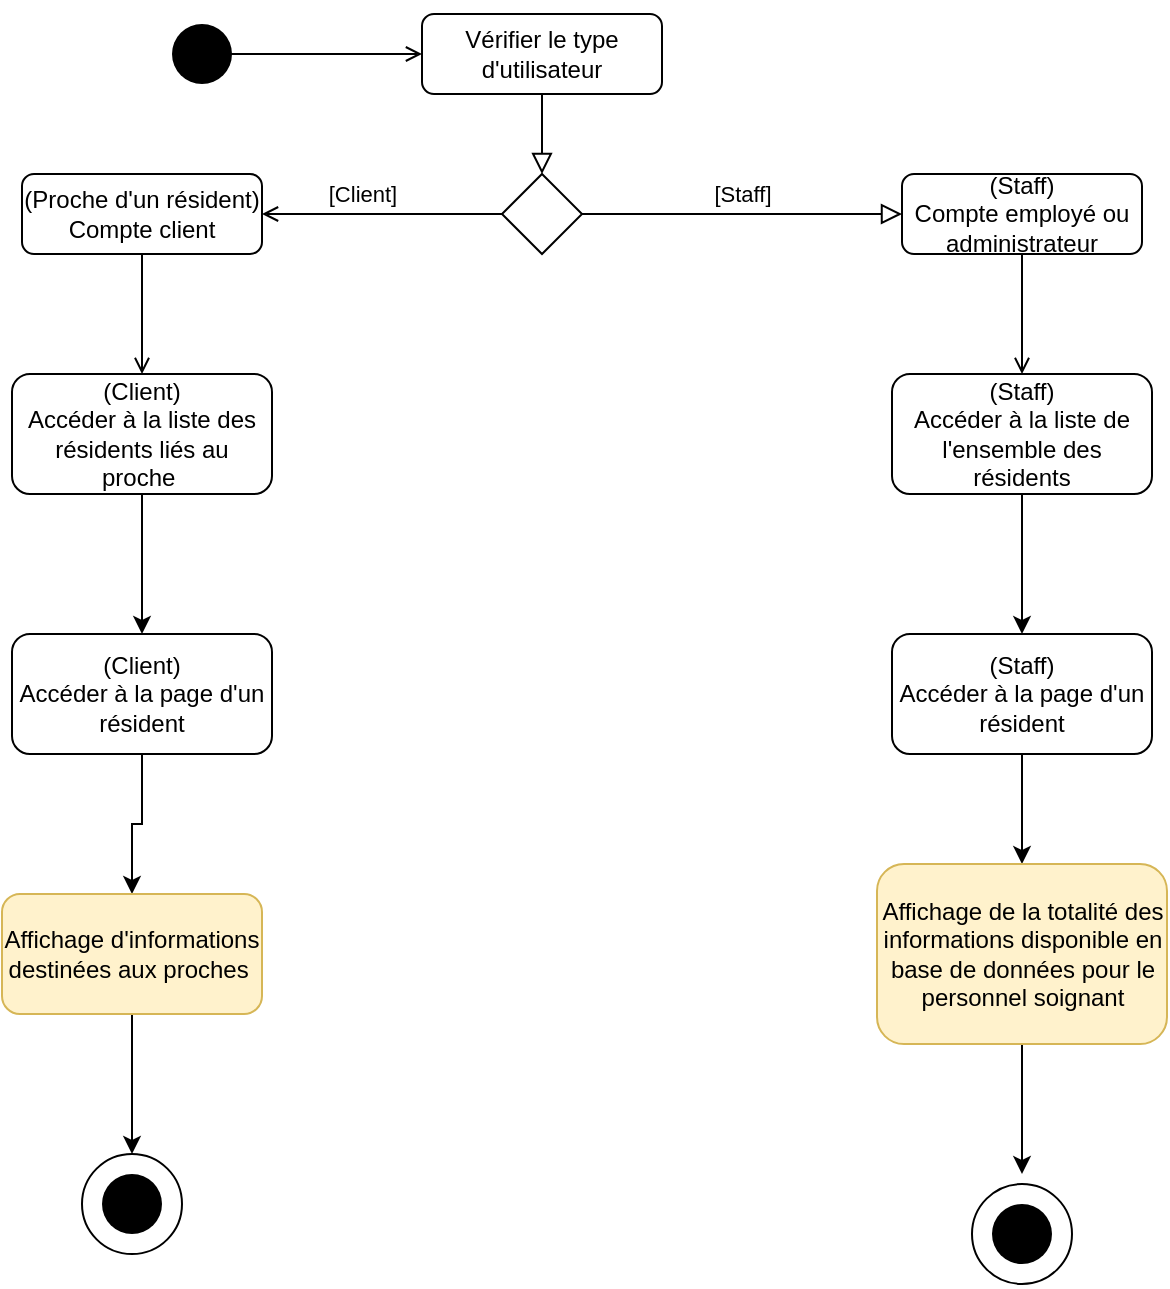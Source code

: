<mxfile version="16.5.1" type="device"><diagram id="C5RBs43oDa-KdzZeNtuy" name="Page-1"><mxGraphModel dx="892" dy="672" grid="1" gridSize="10" guides="1" tooltips="1" connect="1" arrows="1" fold="1" page="1" pageScale="1" pageWidth="827" pageHeight="1169" math="0" shadow="0"><root><mxCell id="WIyWlLk6GJQsqaUBKTNV-0"/><mxCell id="WIyWlLk6GJQsqaUBKTNV-1" parent="WIyWlLk6GJQsqaUBKTNV-0"/><mxCell id="WIyWlLk6GJQsqaUBKTNV-2" value="" style="rounded=0;html=1;jettySize=auto;orthogonalLoop=1;fontSize=11;endArrow=block;endFill=0;endSize=8;strokeWidth=1;shadow=0;labelBackgroundColor=none;edgeStyle=orthogonalEdgeStyle;" parent="WIyWlLk6GJQsqaUBKTNV-1" source="WIyWlLk6GJQsqaUBKTNV-3" target="WIyWlLk6GJQsqaUBKTNV-6" edge="1"><mxGeometry relative="1" as="geometry"/></mxCell><mxCell id="WIyWlLk6GJQsqaUBKTNV-3" value="Vérifier le type d'utilisateur" style="rounded=1;whiteSpace=wrap;html=1;fontSize=12;glass=0;strokeWidth=1;shadow=0;" parent="WIyWlLk6GJQsqaUBKTNV-1" vertex="1"><mxGeometry x="320" y="80" width="120" height="40" as="geometry"/></mxCell><mxCell id="WIyWlLk6GJQsqaUBKTNV-5" value="[Staff]" style="edgeStyle=orthogonalEdgeStyle;rounded=0;html=1;jettySize=auto;orthogonalLoop=1;fontSize=11;endArrow=block;endFill=0;endSize=8;strokeWidth=1;shadow=0;labelBackgroundColor=none;" parent="WIyWlLk6GJQsqaUBKTNV-1" source="WIyWlLk6GJQsqaUBKTNV-6" target="WIyWlLk6GJQsqaUBKTNV-7" edge="1"><mxGeometry y="10" relative="1" as="geometry"><mxPoint as="offset"/></mxGeometry></mxCell><mxCell id="oKEC-02UFUXDBK3K3sYA-4" style="edgeStyle=orthogonalEdgeStyle;rounded=0;orthogonalLoop=1;jettySize=auto;html=1;exitX=0;exitY=0.5;exitDx=0;exitDy=0;entryX=1;entryY=0.5;entryDx=0;entryDy=0;endArrow=open;endFill=0;" parent="WIyWlLk6GJQsqaUBKTNV-1" source="WIyWlLk6GJQsqaUBKTNV-6" target="oKEC-02UFUXDBK3K3sYA-3" edge="1"><mxGeometry relative="1" as="geometry"/></mxCell><mxCell id="oKEC-02UFUXDBK3K3sYA-8" value="[Client]" style="edgeLabel;html=1;align=center;verticalAlign=middle;resizable=0;points=[];" parent="oKEC-02UFUXDBK3K3sYA-4" vertex="1" connectable="0"><mxGeometry x="0.3" y="-3" relative="1" as="geometry"><mxPoint x="8" y="-7" as="offset"/></mxGeometry></mxCell><mxCell id="WIyWlLk6GJQsqaUBKTNV-6" value="" style="rhombus;whiteSpace=wrap;html=1;shadow=0;fontFamily=Helvetica;fontSize=12;align=center;strokeWidth=1;spacing=6;spacingTop=-4;" parent="WIyWlLk6GJQsqaUBKTNV-1" vertex="1"><mxGeometry x="360" y="160" width="40" height="40" as="geometry"/></mxCell><mxCell id="oKEC-02UFUXDBK3K3sYA-9" style="edgeStyle=orthogonalEdgeStyle;rounded=0;orthogonalLoop=1;jettySize=auto;html=1;exitX=0.5;exitY=1;exitDx=0;exitDy=0;endArrow=open;endFill=0;" parent="WIyWlLk6GJQsqaUBKTNV-1" source="WIyWlLk6GJQsqaUBKTNV-7" edge="1"><mxGeometry relative="1" as="geometry"><mxPoint x="620" y="260" as="targetPoint"/></mxGeometry></mxCell><mxCell id="WIyWlLk6GJQsqaUBKTNV-7" value="(Staff)&lt;br&gt;Compte employé ou administrateur" style="rounded=1;whiteSpace=wrap;html=1;fontSize=12;glass=0;strokeWidth=1;shadow=0;" parent="WIyWlLk6GJQsqaUBKTNV-1" vertex="1"><mxGeometry x="560" y="160" width="120" height="40" as="geometry"/></mxCell><mxCell id="oKEC-02UFUXDBK3K3sYA-1" value="" style="edgeStyle=orthogonalEdgeStyle;rounded=0;orthogonalLoop=1;jettySize=auto;html=1;endArrow=open;endFill=0;" parent="WIyWlLk6GJQsqaUBKTNV-1" source="oKEC-02UFUXDBK3K3sYA-0" target="WIyWlLk6GJQsqaUBKTNV-3" edge="1"><mxGeometry relative="1" as="geometry"/></mxCell><mxCell id="oKEC-02UFUXDBK3K3sYA-0" value="" style="shape=waypoint;sketch=0;fillStyle=solid;size=6;pointerEvents=1;points=[];fillColor=none;resizable=0;rotatable=0;perimeter=centerPerimeter;snapToPoint=1;strokeWidth=13;" parent="WIyWlLk6GJQsqaUBKTNV-1" vertex="1"><mxGeometry x="190" y="80" width="40" height="40" as="geometry"/></mxCell><mxCell id="oKEC-02UFUXDBK3K3sYA-10" style="edgeStyle=orthogonalEdgeStyle;rounded=0;orthogonalLoop=1;jettySize=auto;html=1;exitX=0.5;exitY=1;exitDx=0;exitDy=0;endArrow=open;endFill=0;" parent="WIyWlLk6GJQsqaUBKTNV-1" source="oKEC-02UFUXDBK3K3sYA-3" edge="1"><mxGeometry relative="1" as="geometry"><mxPoint x="180" y="260" as="targetPoint"/></mxGeometry></mxCell><mxCell id="oKEC-02UFUXDBK3K3sYA-3" value="(Proche d'un résident)&lt;br&gt;Compte client" style="rounded=1;whiteSpace=wrap;html=1;fontSize=12;glass=0;strokeWidth=1;shadow=0;" parent="WIyWlLk6GJQsqaUBKTNV-1" vertex="1"><mxGeometry x="120" y="160" width="120" height="40" as="geometry"/></mxCell><mxCell id="LkYRUCcy6OMdSGgl22gt-13" value="" style="edgeStyle=orthogonalEdgeStyle;rounded=0;orthogonalLoop=1;jettySize=auto;html=1;" edge="1" parent="WIyWlLk6GJQsqaUBKTNV-1" source="LkYRUCcy6OMdSGgl22gt-10" target="LkYRUCcy6OMdSGgl22gt-12"><mxGeometry relative="1" as="geometry"/></mxCell><mxCell id="LkYRUCcy6OMdSGgl22gt-10" value="(Client)&lt;br&gt;Accéder à la liste des résidents liés au proche&amp;nbsp;" style="rounded=1;whiteSpace=wrap;html=1;fontSize=12;glass=0;strokeWidth=1;shadow=0;" vertex="1" parent="WIyWlLk6GJQsqaUBKTNV-1"><mxGeometry x="115" y="260" width="130" height="60" as="geometry"/></mxCell><mxCell id="LkYRUCcy6OMdSGgl22gt-15" value="" style="edgeStyle=orthogonalEdgeStyle;rounded=0;orthogonalLoop=1;jettySize=auto;html=1;" edge="1" parent="WIyWlLk6GJQsqaUBKTNV-1" source="LkYRUCcy6OMdSGgl22gt-11" target="LkYRUCcy6OMdSGgl22gt-14"><mxGeometry relative="1" as="geometry"/></mxCell><mxCell id="LkYRUCcy6OMdSGgl22gt-11" value="(Staff)&lt;br&gt;Accéder à la liste de l'ensemble des résidents" style="rounded=1;whiteSpace=wrap;html=1;fontSize=12;glass=0;strokeWidth=1;shadow=0;" vertex="1" parent="WIyWlLk6GJQsqaUBKTNV-1"><mxGeometry x="555" y="260" width="130" height="60" as="geometry"/></mxCell><mxCell id="LkYRUCcy6OMdSGgl22gt-19" value="" style="edgeStyle=orthogonalEdgeStyle;rounded=0;orthogonalLoop=1;jettySize=auto;html=1;" edge="1" parent="WIyWlLk6GJQsqaUBKTNV-1" source="LkYRUCcy6OMdSGgl22gt-12" target="LkYRUCcy6OMdSGgl22gt-16"><mxGeometry relative="1" as="geometry"/></mxCell><mxCell id="LkYRUCcy6OMdSGgl22gt-12" value="(Client)&lt;br&gt;Accéder à la page d'un résident" style="rounded=1;whiteSpace=wrap;html=1;fontSize=12;glass=0;strokeWidth=1;shadow=0;" vertex="1" parent="WIyWlLk6GJQsqaUBKTNV-1"><mxGeometry x="115" y="390" width="130" height="60" as="geometry"/></mxCell><mxCell id="LkYRUCcy6OMdSGgl22gt-18" value="" style="edgeStyle=orthogonalEdgeStyle;rounded=0;orthogonalLoop=1;jettySize=auto;html=1;" edge="1" parent="WIyWlLk6GJQsqaUBKTNV-1" source="LkYRUCcy6OMdSGgl22gt-14" target="LkYRUCcy6OMdSGgl22gt-17"><mxGeometry relative="1" as="geometry"/></mxCell><mxCell id="LkYRUCcy6OMdSGgl22gt-14" value="(Staff)&lt;br&gt;Accéder à la page d'un résident" style="rounded=1;whiteSpace=wrap;html=1;fontSize=12;glass=0;strokeWidth=1;shadow=0;" vertex="1" parent="WIyWlLk6GJQsqaUBKTNV-1"><mxGeometry x="555" y="390" width="130" height="60" as="geometry"/></mxCell><mxCell id="LkYRUCcy6OMdSGgl22gt-30" value="" style="edgeStyle=orthogonalEdgeStyle;rounded=0;orthogonalLoop=1;jettySize=auto;html=1;fontColor=default;entryX=0.5;entryY=0;entryDx=0;entryDy=0;" edge="1" parent="WIyWlLk6GJQsqaUBKTNV-1" source="LkYRUCcy6OMdSGgl22gt-16" target="LkYRUCcy6OMdSGgl22gt-24"><mxGeometry relative="1" as="geometry"/></mxCell><mxCell id="LkYRUCcy6OMdSGgl22gt-16" value="Affichage d'informations destinées aux proches&amp;nbsp;" style="rounded=1;whiteSpace=wrap;html=1;fontSize=12;glass=0;strokeWidth=1;shadow=0;fillColor=#fff2cc;strokeColor=#d6b656;" vertex="1" parent="WIyWlLk6GJQsqaUBKTNV-1"><mxGeometry x="110" y="520" width="130" height="60" as="geometry"/></mxCell><mxCell id="LkYRUCcy6OMdSGgl22gt-29" value="" style="edgeStyle=orthogonalEdgeStyle;rounded=0;orthogonalLoop=1;jettySize=auto;html=1;fontColor=default;" edge="1" parent="WIyWlLk6GJQsqaUBKTNV-1" source="LkYRUCcy6OMdSGgl22gt-17"><mxGeometry relative="1" as="geometry"><mxPoint x="620" y="660" as="targetPoint"/></mxGeometry></mxCell><mxCell id="LkYRUCcy6OMdSGgl22gt-17" value="Affichage de la totalité des informations disponible en base de données pour le personnel soignant" style="rounded=1;whiteSpace=wrap;html=1;fontSize=12;glass=0;strokeWidth=1;shadow=0;fillColor=#fff2cc;strokeColor=#d6b656;" vertex="1" parent="WIyWlLk6GJQsqaUBKTNV-1"><mxGeometry x="547.5" y="505" width="145" height="90" as="geometry"/></mxCell><mxCell id="LkYRUCcy6OMdSGgl22gt-24" value="" style="ellipse;whiteSpace=wrap;html=1;aspect=fixed;fontColor=default;" vertex="1" parent="WIyWlLk6GJQsqaUBKTNV-1"><mxGeometry x="150" y="650" width="50" height="50" as="geometry"/></mxCell><mxCell id="LkYRUCcy6OMdSGgl22gt-25" value="" style="shape=waypoint;sketch=0;fillStyle=solid;size=6;pointerEvents=1;points=[];fillColor=none;resizable=0;rotatable=0;perimeter=centerPerimeter;snapToPoint=1;strokeWidth=13;" vertex="1" parent="WIyWlLk6GJQsqaUBKTNV-1"><mxGeometry x="155" y="655" width="40" height="40" as="geometry"/></mxCell><mxCell id="LkYRUCcy6OMdSGgl22gt-26" value="" style="ellipse;whiteSpace=wrap;html=1;aspect=fixed;fontColor=default;" vertex="1" parent="WIyWlLk6GJQsqaUBKTNV-1"><mxGeometry x="595" y="665" width="50" height="50" as="geometry"/></mxCell><mxCell id="LkYRUCcy6OMdSGgl22gt-27" value="" style="shape=waypoint;sketch=0;fillStyle=solid;size=6;pointerEvents=1;points=[];fillColor=none;resizable=0;rotatable=0;perimeter=centerPerimeter;snapToPoint=1;strokeWidth=13;" vertex="1" parent="WIyWlLk6GJQsqaUBKTNV-1"><mxGeometry x="600" y="670" width="40" height="40" as="geometry"/></mxCell></root></mxGraphModel></diagram></mxfile>